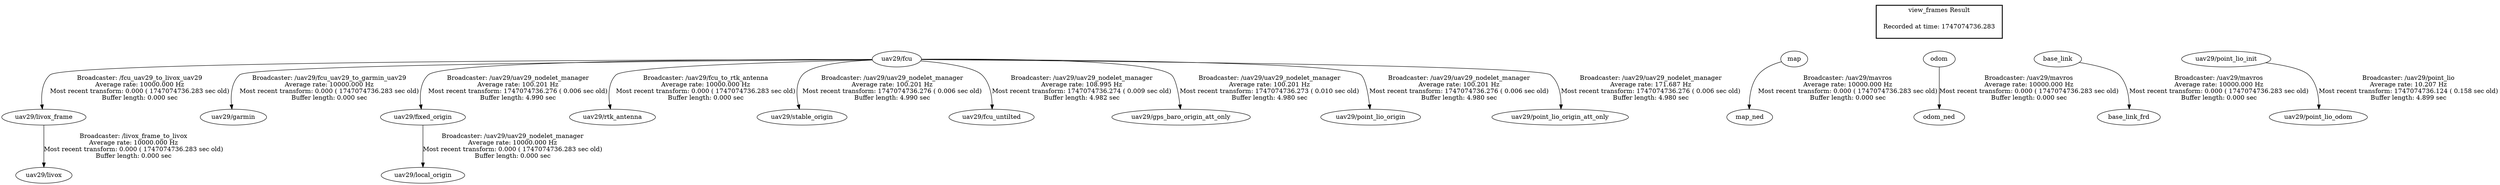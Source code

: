 digraph G {
"uav29/fcu" -> "uav29/livox_frame"[label="Broadcaster: /fcu_uav29_to_livox_uav29\nAverage rate: 10000.000 Hz\nMost recent transform: 0.000 ( 1747074736.283 sec old)\nBuffer length: 0.000 sec\n"];
"uav29/fcu" -> "uav29/garmin"[label="Broadcaster: /uav29/fcu_uav29_to_garmin_uav29\nAverage rate: 10000.000 Hz\nMost recent transform: 0.000 ( 1747074736.283 sec old)\nBuffer length: 0.000 sec\n"];
"uav29/livox_frame" -> "uav29/livox"[label="Broadcaster: /livox_frame_to_livox\nAverage rate: 10000.000 Hz\nMost recent transform: 0.000 ( 1747074736.283 sec old)\nBuffer length: 0.000 sec\n"];
"map" -> "map_ned"[label="Broadcaster: /uav29/mavros\nAverage rate: 10000.000 Hz\nMost recent transform: 0.000 ( 1747074736.283 sec old)\nBuffer length: 0.000 sec\n"];
"odom" -> "odom_ned"[label="Broadcaster: /uav29/mavros\nAverage rate: 10000.000 Hz\nMost recent transform: 0.000 ( 1747074736.283 sec old)\nBuffer length: 0.000 sec\n"];
"base_link" -> "base_link_frd"[label="Broadcaster: /uav29/mavros\nAverage rate: 10000.000 Hz\nMost recent transform: 0.000 ( 1747074736.283 sec old)\nBuffer length: 0.000 sec\n"];
"uav29/fixed_origin" -> "uav29/local_origin"[label="Broadcaster: /uav29/uav29_nodelet_manager\nAverage rate: 10000.000 Hz\nMost recent transform: 0.000 ( 1747074736.283 sec old)\nBuffer length: 0.000 sec\n"];
"uav29/fcu" -> "uav29/fixed_origin"[label="Broadcaster: /uav29/uav29_nodelet_manager\nAverage rate: 100.201 Hz\nMost recent transform: 1747074736.276 ( 0.006 sec old)\nBuffer length: 4.990 sec\n"];
"uav29/fcu" -> "uav29/rtk_antenna"[label="Broadcaster: /uav29/fcu_to_rtk_antenna\nAverage rate: 10000.000 Hz\nMost recent transform: 0.000 ( 1747074736.283 sec old)\nBuffer length: 0.000 sec\n"];
"uav29/fcu" -> "uav29/stable_origin"[label="Broadcaster: /uav29/uav29_nodelet_manager\nAverage rate: 100.201 Hz\nMost recent transform: 1747074736.276 ( 0.006 sec old)\nBuffer length: 4.990 sec\n"];
"uav29/fcu" -> "uav29/fcu_untilted"[label="Broadcaster: /uav29/uav29_nodelet_manager\nAverage rate: 108.995 Hz\nMost recent transform: 1747074736.274 ( 0.009 sec old)\nBuffer length: 4.982 sec\n"];
"uav29/fcu" -> "uav29/gps_baro_origin_att_only"[label="Broadcaster: /uav29/uav29_nodelet_manager\nAverage rate: 100.201 Hz\nMost recent transform: 1747074736.273 ( 0.010 sec old)\nBuffer length: 4.980 sec\n"];
"uav29/fcu" -> "uav29/point_lio_origin"[label="Broadcaster: /uav29/uav29_nodelet_manager\nAverage rate: 100.201 Hz\nMost recent transform: 1747074736.276 ( 0.006 sec old)\nBuffer length: 4.980 sec\n"];
"uav29/fcu" -> "uav29/point_lio_origin_att_only"[label="Broadcaster: /uav29/uav29_nodelet_manager\nAverage rate: 171.687 Hz\nMost recent transform: 1747074736.276 ( 0.006 sec old)\nBuffer length: 4.980 sec\n"];
"uav29/point_lio_init" -> "uav29/point_lio_odom"[label="Broadcaster: /uav29/point_lio\nAverage rate: 10.207 Hz\nMost recent transform: 1747074736.124 ( 0.158 sec old)\nBuffer length: 4.899 sec\n"];
edge [style=invis];
 subgraph cluster_legend { style=bold; color=black; label ="view_frames Result";
"Recorded at time: 1747074736.283"[ shape=plaintext ] ;
 }->"uav29/fcu";
edge [style=invis];
 subgraph cluster_legend { style=bold; color=black; label ="view_frames Result";
"Recorded at time: 1747074736.283"[ shape=plaintext ] ;
 }->"map";
edge [style=invis];
 subgraph cluster_legend { style=bold; color=black; label ="view_frames Result";
"Recorded at time: 1747074736.283"[ shape=plaintext ] ;
 }->"odom";
edge [style=invis];
 subgraph cluster_legend { style=bold; color=black; label ="view_frames Result";
"Recorded at time: 1747074736.283"[ shape=plaintext ] ;
 }->"base_link";
edge [style=invis];
 subgraph cluster_legend { style=bold; color=black; label ="view_frames Result";
"Recorded at time: 1747074736.283"[ shape=plaintext ] ;
 }->"uav29/point_lio_init";
}